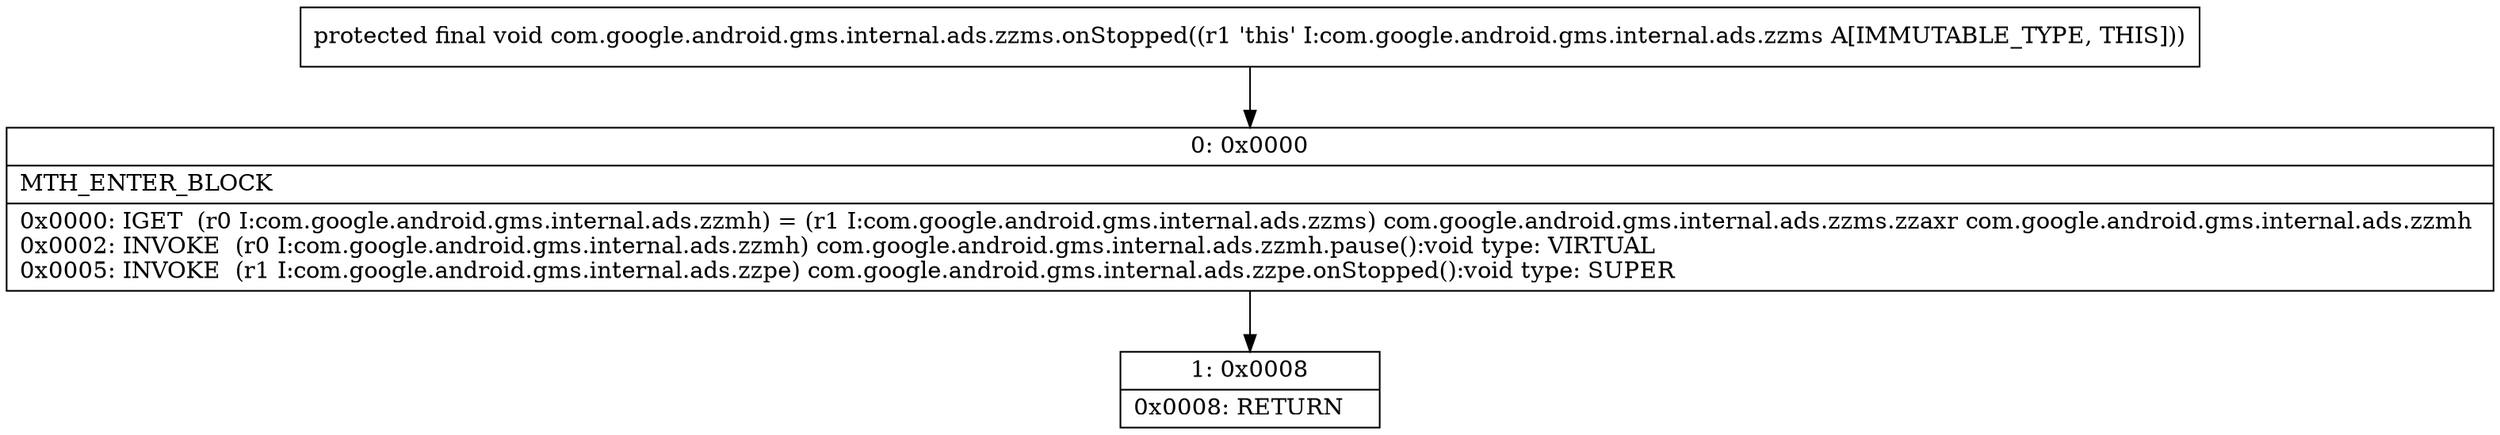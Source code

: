 digraph "CFG forcom.google.android.gms.internal.ads.zzms.onStopped()V" {
Node_0 [shape=record,label="{0\:\ 0x0000|MTH_ENTER_BLOCK\l|0x0000: IGET  (r0 I:com.google.android.gms.internal.ads.zzmh) = (r1 I:com.google.android.gms.internal.ads.zzms) com.google.android.gms.internal.ads.zzms.zzaxr com.google.android.gms.internal.ads.zzmh \l0x0002: INVOKE  (r0 I:com.google.android.gms.internal.ads.zzmh) com.google.android.gms.internal.ads.zzmh.pause():void type: VIRTUAL \l0x0005: INVOKE  (r1 I:com.google.android.gms.internal.ads.zzpe) com.google.android.gms.internal.ads.zzpe.onStopped():void type: SUPER \l}"];
Node_1 [shape=record,label="{1\:\ 0x0008|0x0008: RETURN   \l}"];
MethodNode[shape=record,label="{protected final void com.google.android.gms.internal.ads.zzms.onStopped((r1 'this' I:com.google.android.gms.internal.ads.zzms A[IMMUTABLE_TYPE, THIS])) }"];
MethodNode -> Node_0;
Node_0 -> Node_1;
}

